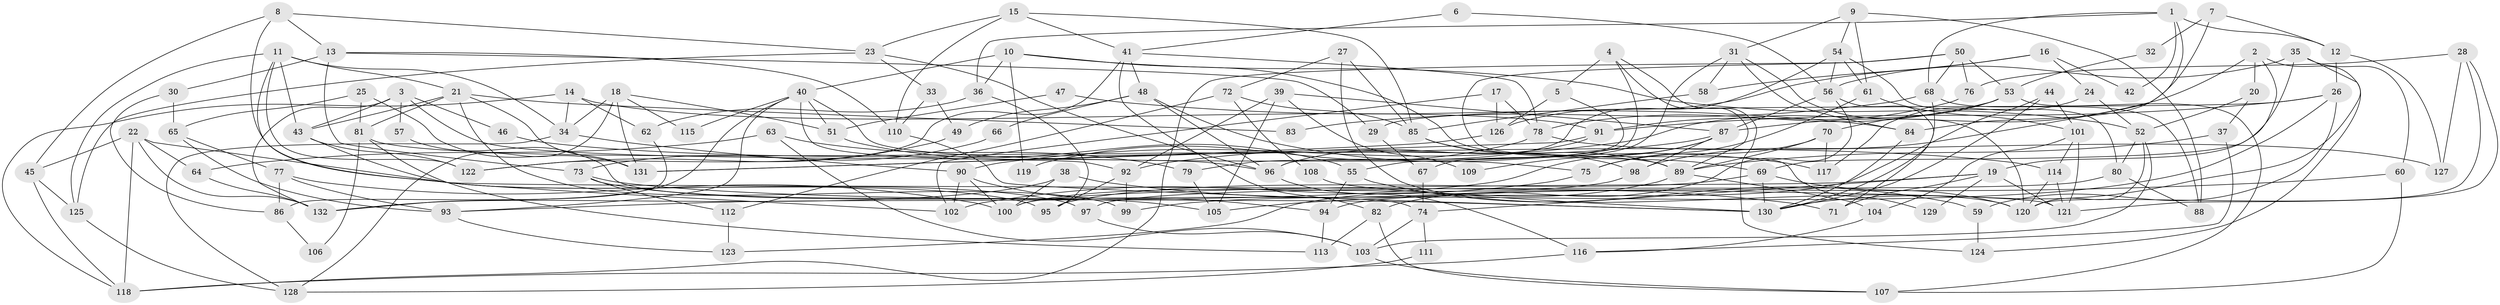// Generated by graph-tools (version 1.1) at 2025/36/03/09/25 02:36:23]
// undirected, 132 vertices, 264 edges
graph export_dot {
graph [start="1"]
  node [color=gray90,style=filled];
  1;
  2;
  3;
  4;
  5;
  6;
  7;
  8;
  9;
  10;
  11;
  12;
  13;
  14;
  15;
  16;
  17;
  18;
  19;
  20;
  21;
  22;
  23;
  24;
  25;
  26;
  27;
  28;
  29;
  30;
  31;
  32;
  33;
  34;
  35;
  36;
  37;
  38;
  39;
  40;
  41;
  42;
  43;
  44;
  45;
  46;
  47;
  48;
  49;
  50;
  51;
  52;
  53;
  54;
  55;
  56;
  57;
  58;
  59;
  60;
  61;
  62;
  63;
  64;
  65;
  66;
  67;
  68;
  69;
  70;
  71;
  72;
  73;
  74;
  75;
  76;
  77;
  78;
  79;
  80;
  81;
  82;
  83;
  84;
  85;
  86;
  87;
  88;
  89;
  90;
  91;
  92;
  93;
  94;
  95;
  96;
  97;
  98;
  99;
  100;
  101;
  102;
  103;
  104;
  105;
  106;
  107;
  108;
  109;
  110;
  111;
  112;
  113;
  114;
  115;
  116;
  117;
  118;
  119;
  120;
  121;
  122;
  123;
  124;
  125;
  126;
  127;
  128;
  129;
  130;
  131;
  132;
  1 -- 12;
  1 -- 68;
  1 -- 36;
  1 -- 42;
  1 -- 98;
  2 -- 87;
  2 -- 19;
  2 -- 20;
  2 -- 124;
  3 -- 43;
  3 -- 96;
  3 -- 46;
  3 -- 57;
  3 -- 132;
  4 -- 55;
  4 -- 89;
  4 -- 5;
  4 -- 124;
  5 -- 96;
  5 -- 126;
  6 -- 41;
  6 -- 56;
  7 -- 84;
  7 -- 12;
  7 -- 32;
  8 -- 45;
  8 -- 23;
  8 -- 13;
  8 -- 97;
  9 -- 61;
  9 -- 54;
  9 -- 31;
  9 -- 88;
  10 -- 52;
  10 -- 36;
  10 -- 40;
  10 -- 69;
  10 -- 119;
  11 -- 95;
  11 -- 125;
  11 -- 21;
  11 -- 34;
  11 -- 43;
  11 -- 122;
  12 -- 26;
  12 -- 127;
  13 -- 110;
  13 -- 29;
  13 -- 30;
  13 -- 73;
  14 -- 34;
  14 -- 62;
  14 -- 91;
  14 -- 118;
  15 -- 23;
  15 -- 41;
  15 -- 85;
  15 -- 110;
  16 -- 126;
  16 -- 24;
  16 -- 42;
  16 -- 58;
  17 -- 102;
  17 -- 126;
  17 -- 78;
  18 -- 128;
  18 -- 131;
  18 -- 34;
  18 -- 51;
  18 -- 115;
  19 -- 71;
  19 -- 74;
  19 -- 100;
  19 -- 121;
  19 -- 129;
  20 -- 52;
  20 -- 37;
  21 -- 43;
  21 -- 81;
  21 -- 83;
  21 -- 99;
  21 -- 131;
  22 -- 121;
  22 -- 118;
  22 -- 45;
  22 -- 64;
  22 -- 132;
  23 -- 33;
  23 -- 96;
  23 -- 125;
  24 -- 52;
  24 -- 117;
  25 -- 81;
  25 -- 131;
  25 -- 65;
  26 -- 59;
  26 -- 99;
  26 -- 29;
  26 -- 91;
  27 -- 85;
  27 -- 72;
  27 -- 120;
  28 -- 121;
  28 -- 120;
  28 -- 76;
  28 -- 127;
  29 -- 67;
  30 -- 65;
  30 -- 86;
  31 -- 120;
  31 -- 58;
  31 -- 67;
  31 -- 84;
  32 -- 53;
  33 -- 49;
  33 -- 110;
  34 -- 90;
  34 -- 128;
  35 -- 130;
  35 -- 56;
  35 -- 60;
  35 -- 69;
  36 -- 95;
  36 -- 62;
  37 -- 89;
  37 -- 116;
  38 -- 132;
  38 -- 100;
  38 -- 71;
  39 -- 87;
  39 -- 92;
  39 -- 105;
  39 -- 109;
  40 -- 132;
  40 -- 51;
  40 -- 75;
  40 -- 92;
  40 -- 93;
  40 -- 115;
  41 -- 122;
  41 -- 78;
  41 -- 48;
  41 -- 82;
  43 -- 102;
  43 -- 122;
  44 -- 101;
  44 -- 130;
  44 -- 94;
  45 -- 118;
  45 -- 125;
  46 -- 114;
  47 -- 84;
  47 -- 51;
  48 -- 96;
  48 -- 49;
  48 -- 66;
  48 -- 117;
  49 -- 122;
  50 -- 76;
  50 -- 118;
  50 -- 53;
  50 -- 68;
  50 -- 129;
  51 -- 55;
  52 -- 120;
  52 -- 80;
  52 -- 103;
  53 -- 90;
  53 -- 70;
  53 -- 78;
  53 -- 107;
  54 -- 79;
  54 -- 56;
  54 -- 61;
  54 -- 80;
  55 -- 94;
  55 -- 59;
  56 -- 82;
  56 -- 87;
  56 -- 71;
  57 -- 74;
  58 -- 85;
  59 -- 124;
  60 -- 107;
  60 -- 105;
  61 -- 75;
  61 -- 101;
  62 -- 86;
  63 -- 64;
  63 -- 103;
  63 -- 79;
  64 -- 132;
  65 -- 93;
  65 -- 77;
  66 -- 73;
  67 -- 74;
  68 -- 130;
  68 -- 83;
  68 -- 88;
  69 -- 95;
  69 -- 120;
  69 -- 130;
  70 -- 89;
  70 -- 75;
  70 -- 117;
  72 -- 112;
  72 -- 85;
  72 -- 108;
  73 -- 105;
  73 -- 112;
  73 -- 130;
  74 -- 103;
  74 -- 111;
  75 -- 102;
  76 -- 91;
  77 -- 100;
  77 -- 86;
  77 -- 93;
  78 -- 119;
  78 -- 127;
  79 -- 105;
  80 -- 88;
  80 -- 97;
  81 -- 113;
  81 -- 89;
  81 -- 106;
  82 -- 107;
  82 -- 113;
  84 -- 130;
  85 -- 89;
  85 -- 98;
  86 -- 106;
  87 -- 98;
  87 -- 93;
  87 -- 92;
  87 -- 109;
  89 -- 104;
  89 -- 123;
  90 -- 100;
  90 -- 94;
  90 -- 102;
  91 -- 96;
  91 -- 131;
  92 -- 95;
  92 -- 99;
  93 -- 123;
  94 -- 113;
  96 -- 116;
  97 -- 103;
  98 -- 100;
  101 -- 114;
  101 -- 104;
  101 -- 121;
  103 -- 107;
  104 -- 116;
  108 -- 130;
  110 -- 130;
  111 -- 128;
  112 -- 123;
  114 -- 120;
  114 -- 121;
  116 -- 118;
  125 -- 128;
  126 -- 131;
}
